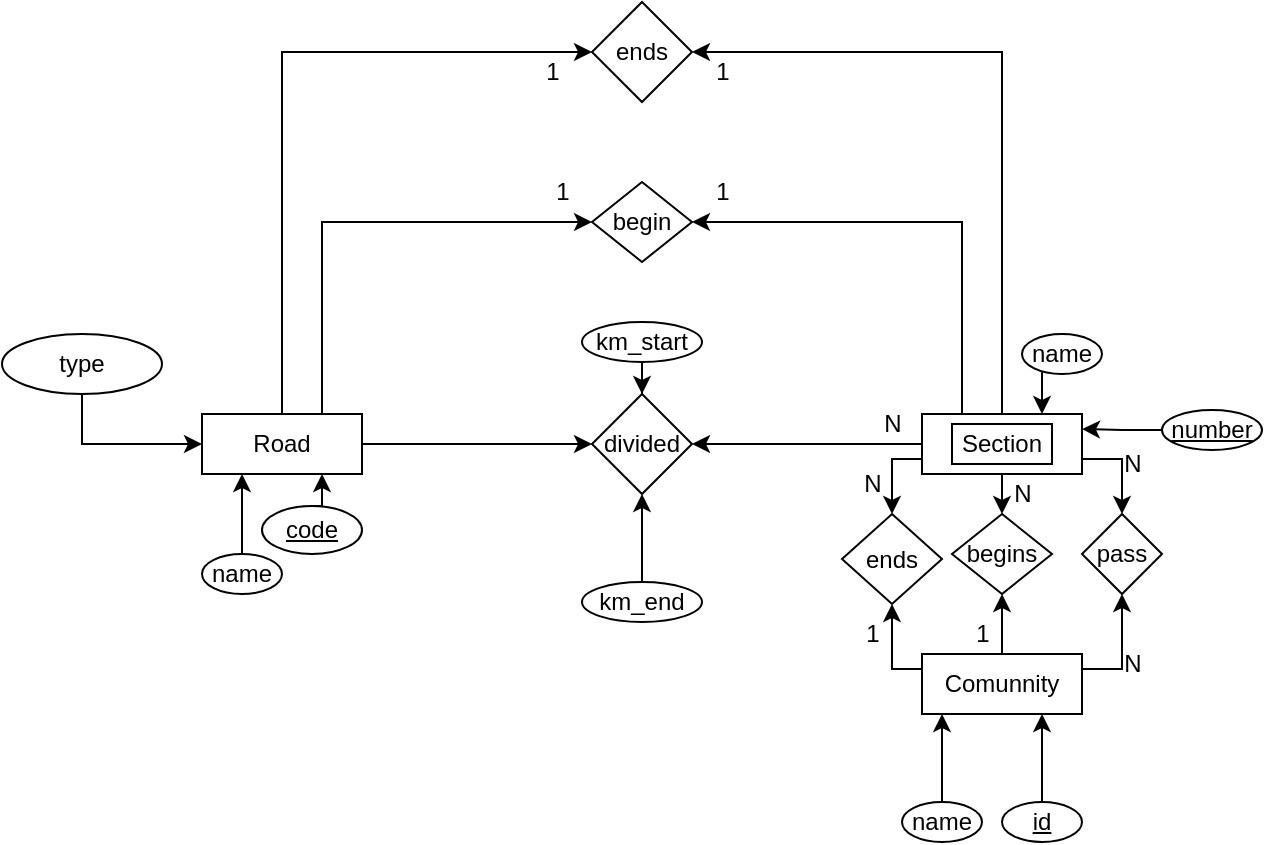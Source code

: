 <mxfile version="20.5.3" type="google"><diagram id="mlWiq9oiPJ7vV2YksQdx" name="Página-1"><mxGraphModel grid="1" page="1" gridSize="10" guides="1" tooltips="1" connect="1" arrows="1" fold="1" pageScale="1" pageWidth="827" pageHeight="1169" math="0" shadow="0"><root><mxCell id="0"/><mxCell id="1" parent="0"/><mxCell id="oEWn_3PZSf3nQLM-WZiJ-3" style="edgeStyle=orthogonalEdgeStyle;rounded=0;orthogonalLoop=1;jettySize=auto;html=1;exitX=0.5;exitY=1;exitDx=0;exitDy=0;entryX=0;entryY=0.5;entryDx=0;entryDy=0;" edge="1" parent="1" source="oEWn_3PZSf3nQLM-WZiJ-2" target="oEWn_3PZSf3nQLM-WZiJ-1"><mxGeometry relative="1" as="geometry"/></mxCell><mxCell id="oEWn_3PZSf3nQLM-WZiJ-7" style="edgeStyle=orthogonalEdgeStyle;rounded=0;orthogonalLoop=1;jettySize=auto;html=1;exitX=1;exitY=0.5;exitDx=0;exitDy=0;entryX=0;entryY=0.5;entryDx=0;entryDy=0;" edge="1" parent="1" source="oEWn_3PZSf3nQLM-WZiJ-1" target="oEWn_3PZSf3nQLM-WZiJ-5"><mxGeometry relative="1" as="geometry"/></mxCell><mxCell id="WtZ6iZ-XwJFknLx5mHNv-29" style="edgeStyle=orthogonalEdgeStyle;rounded=0;orthogonalLoop=1;jettySize=auto;html=1;exitX=0.75;exitY=0;exitDx=0;exitDy=0;entryX=0;entryY=0.5;entryDx=0;entryDy=0;" edge="1" parent="1" source="oEWn_3PZSf3nQLM-WZiJ-1" target="WtZ6iZ-XwJFknLx5mHNv-27"><mxGeometry relative="1" as="geometry"/></mxCell><mxCell id="WtZ6iZ-XwJFknLx5mHNv-32" style="edgeStyle=orthogonalEdgeStyle;rounded=0;orthogonalLoop=1;jettySize=auto;html=1;exitX=0.5;exitY=0;exitDx=0;exitDy=0;entryX=0;entryY=0.5;entryDx=0;entryDy=0;" edge="1" parent="1" source="oEWn_3PZSf3nQLM-WZiJ-1" target="WtZ6iZ-XwJFknLx5mHNv-31"><mxGeometry relative="1" as="geometry"/></mxCell><mxCell id="oEWn_3PZSf3nQLM-WZiJ-1" value="Road" style="whiteSpace=wrap;html=1;" vertex="1" parent="1"><mxGeometry x="210" y="256" width="80" height="30" as="geometry"/></mxCell><mxCell id="oEWn_3PZSf3nQLM-WZiJ-2" value="type" style="ellipse;whiteSpace=wrap;html=1;" vertex="1" parent="1"><mxGeometry x="110" y="216" width="80" height="30" as="geometry"/></mxCell><mxCell id="oEWn_3PZSf3nQLM-WZiJ-8" style="edgeStyle=orthogonalEdgeStyle;rounded=0;orthogonalLoop=1;jettySize=auto;html=1;exitX=0;exitY=0.5;exitDx=0;exitDy=0;entryX=1;entryY=0.5;entryDx=0;entryDy=0;" edge="1" parent="1" source="oEWn_3PZSf3nQLM-WZiJ-4" target="oEWn_3PZSf3nQLM-WZiJ-5"><mxGeometry relative="1" as="geometry"/></mxCell><mxCell id="WtZ6iZ-XwJFknLx5mHNv-6" style="edgeStyle=orthogonalEdgeStyle;rounded=0;orthogonalLoop=1;jettySize=auto;html=1;exitX=0.5;exitY=1;exitDx=0;exitDy=0;entryX=0.5;entryY=0;entryDx=0;entryDy=0;" edge="1" parent="1" source="oEWn_3PZSf3nQLM-WZiJ-4" target="WtZ6iZ-XwJFknLx5mHNv-1"><mxGeometry relative="1" as="geometry"/></mxCell><mxCell id="WtZ6iZ-XwJFknLx5mHNv-11" style="edgeStyle=orthogonalEdgeStyle;rounded=0;orthogonalLoop=1;jettySize=auto;html=1;exitX=0;exitY=0.75;exitDx=0;exitDy=0;entryX=0.5;entryY=0;entryDx=0;entryDy=0;" edge="1" parent="1" source="oEWn_3PZSf3nQLM-WZiJ-4" target="WtZ6iZ-XwJFknLx5mHNv-9"><mxGeometry relative="1" as="geometry"/></mxCell><mxCell id="oEWn_3PZSf3nQLM-WZiJ-4" value="section" style="whiteSpace=wrap;html=1;" vertex="1" parent="1"><mxGeometry x="570" y="256" width="80" height="30" as="geometry"/></mxCell><mxCell id="WtZ6iZ-XwJFknLx5mHNv-22" style="edgeStyle=orthogonalEdgeStyle;rounded=0;orthogonalLoop=1;jettySize=auto;html=1;entryX=0.5;entryY=0;entryDx=0;entryDy=0;" edge="1" parent="1" source="WtZ6iZ-XwJFknLx5mHNv-18" target="oEWn_3PZSf3nQLM-WZiJ-5"><mxGeometry relative="1" as="geometry"/></mxCell><mxCell id="WtZ6iZ-XwJFknLx5mHNv-26" style="edgeStyle=orthogonalEdgeStyle;rounded=0;orthogonalLoop=1;jettySize=auto;html=1;exitX=0.5;exitY=0;exitDx=0;exitDy=0;entryX=0.5;entryY=1;entryDx=0;entryDy=0;" edge="1" parent="1" source="WtZ6iZ-XwJFknLx5mHNv-19" target="oEWn_3PZSf3nQLM-WZiJ-5"><mxGeometry relative="1" as="geometry"/></mxCell><mxCell id="oEWn_3PZSf3nQLM-WZiJ-5" value="divided" style="rhombus;whiteSpace=wrap;html=1;" vertex="1" parent="1"><mxGeometry x="405" y="246" width="50" height="50" as="geometry"/></mxCell><mxCell id="oEWn_3PZSf3nQLM-WZiJ-6" value="Section" style="whiteSpace=wrap;html=1;" vertex="1" parent="1"><mxGeometry x="585" y="261" width="50" height="20" as="geometry"/></mxCell><mxCell id="oEWn_3PZSf3nQLM-WZiJ-10" value="N" style="text;html=1;align=center;verticalAlign=middle;resizable=0;points=[];autosize=1;strokeColor=none;fillColor=none;" vertex="1" parent="1"><mxGeometry x="540" y="246" width="30" height="30" as="geometry"/></mxCell><mxCell id="WtZ6iZ-XwJFknLx5mHNv-10" style="edgeStyle=orthogonalEdgeStyle;rounded=0;orthogonalLoop=1;jettySize=auto;html=1;exitX=0;exitY=0.25;exitDx=0;exitDy=0;entryX=0.5;entryY=1;entryDx=0;entryDy=0;" edge="1" parent="1" source="oEWn_3PZSf3nQLM-WZiJ-12" target="WtZ6iZ-XwJFknLx5mHNv-9"><mxGeometry relative="1" as="geometry"/></mxCell><mxCell id="oEWn_3PZSf3nQLM-WZiJ-12" value="Comunnity" style="whiteSpace=wrap;html=1;" vertex="1" parent="1"><mxGeometry x="570" y="376" width="80" height="30" as="geometry"/></mxCell><mxCell id="WtZ6iZ-XwJFknLx5mHNv-4" style="edgeStyle=orthogonalEdgeStyle;rounded=0;orthogonalLoop=1;jettySize=auto;html=1;exitX=1;exitY=0.75;exitDx=0;exitDy=0;entryX=0.5;entryY=0;entryDx=0;entryDy=0;" edge="1" parent="1" source="oEWn_3PZSf3nQLM-WZiJ-4" target="oEWn_3PZSf3nQLM-WZiJ-13"><mxGeometry relative="1" as="geometry"><Array as="points"><mxPoint x="670" y="279"/></Array></mxGeometry></mxCell><mxCell id="WtZ6iZ-XwJFknLx5mHNv-5" style="edgeStyle=orthogonalEdgeStyle;rounded=0;orthogonalLoop=1;jettySize=auto;html=1;exitX=1;exitY=0.25;exitDx=0;exitDy=0;entryX=0.5;entryY=1;entryDx=0;entryDy=0;" edge="1" parent="1" source="oEWn_3PZSf3nQLM-WZiJ-12" target="oEWn_3PZSf3nQLM-WZiJ-13"><mxGeometry relative="1" as="geometry"/></mxCell><mxCell id="oEWn_3PZSf3nQLM-WZiJ-13" value="pass" style="rhombus;whiteSpace=wrap;html=1;" vertex="1" parent="1"><mxGeometry x="650" y="306" width="40" height="40" as="geometry"/></mxCell><mxCell id="oEWn_3PZSf3nQLM-WZiJ-16" value="N" style="text;html=1;align=center;verticalAlign=middle;resizable=0;points=[];autosize=1;strokeColor=none;fillColor=none;" vertex="1" parent="1"><mxGeometry x="660" y="266" width="30" height="30" as="geometry"/></mxCell><mxCell id="oEWn_3PZSf3nQLM-WZiJ-17" value="N" style="text;html=1;align=center;verticalAlign=middle;resizable=0;points=[];autosize=1;strokeColor=none;fillColor=none;" vertex="1" parent="1"><mxGeometry x="660" y="366" width="30" height="30" as="geometry"/></mxCell><mxCell id="WtZ6iZ-XwJFknLx5mHNv-8" style="edgeStyle=orthogonalEdgeStyle;rounded=0;orthogonalLoop=1;jettySize=auto;html=1;exitX=0.5;exitY=0;exitDx=0;exitDy=0;entryX=0.5;entryY=1;entryDx=0;entryDy=0;" edge="1" parent="1" source="oEWn_3PZSf3nQLM-WZiJ-12" target="WtZ6iZ-XwJFknLx5mHNv-1"><mxGeometry relative="1" as="geometry"/></mxCell><mxCell id="WtZ6iZ-XwJFknLx5mHNv-1" value="begins" style="rhombus;whiteSpace=wrap;html=1;" vertex="1" parent="1"><mxGeometry x="585" y="306" width="50" height="40" as="geometry"/></mxCell><mxCell id="WtZ6iZ-XwJFknLx5mHNv-9" value="ends" style="rhombus;whiteSpace=wrap;html=1;" vertex="1" parent="1"><mxGeometry x="530" y="306" width="50" height="45" as="geometry"/></mxCell><mxCell id="WtZ6iZ-XwJFknLx5mHNv-12" value="N" style="text;html=1;align=center;verticalAlign=middle;resizable=0;points=[];autosize=1;strokeColor=none;fillColor=none;" vertex="1" parent="1"><mxGeometry x="605" y="281" width="30" height="30" as="geometry"/></mxCell><mxCell id="WtZ6iZ-XwJFknLx5mHNv-13" value="N" style="text;html=1;align=center;verticalAlign=middle;resizable=0;points=[];autosize=1;strokeColor=none;fillColor=none;" vertex="1" parent="1"><mxGeometry x="530" y="276" width="30" height="30" as="geometry"/></mxCell><mxCell id="WtZ6iZ-XwJFknLx5mHNv-14" value="1" style="text;html=1;align=center;verticalAlign=middle;resizable=0;points=[];autosize=1;strokeColor=none;fillColor=none;" vertex="1" parent="1"><mxGeometry x="585" y="351" width="30" height="30" as="geometry"/></mxCell><mxCell id="WtZ6iZ-XwJFknLx5mHNv-16" value="1" style="text;html=1;align=center;verticalAlign=middle;resizable=0;points=[];autosize=1;strokeColor=none;fillColor=none;" vertex="1" parent="1"><mxGeometry x="530" y="351" width="30" height="30" as="geometry"/></mxCell><mxCell id="WtZ6iZ-XwJFknLx5mHNv-18" value="km_start" style="ellipse;whiteSpace=wrap;html=1;" vertex="1" parent="1"><mxGeometry x="400" y="210" width="60" height="20" as="geometry"/></mxCell><mxCell id="WtZ6iZ-XwJFknLx5mHNv-19" value="km_end" style="ellipse;whiteSpace=wrap;html=1;" vertex="1" parent="1"><mxGeometry x="400" y="340" width="60" height="20" as="geometry"/></mxCell><mxCell id="WtZ6iZ-XwJFknLx5mHNv-30" style="edgeStyle=orthogonalEdgeStyle;rounded=0;orthogonalLoop=1;jettySize=auto;html=1;exitX=0.25;exitY=0;exitDx=0;exitDy=0;entryX=1;entryY=0.5;entryDx=0;entryDy=0;" edge="1" parent="1" source="oEWn_3PZSf3nQLM-WZiJ-4" target="WtZ6iZ-XwJFknLx5mHNv-27"><mxGeometry relative="1" as="geometry"/></mxCell><mxCell id="WtZ6iZ-XwJFknLx5mHNv-27" value="begin" style="rhombus;whiteSpace=wrap;html=1;" vertex="1" parent="1"><mxGeometry x="405" y="140" width="50" height="40" as="geometry"/></mxCell><mxCell id="WtZ6iZ-XwJFknLx5mHNv-33" style="edgeStyle=orthogonalEdgeStyle;rounded=0;orthogonalLoop=1;jettySize=auto;html=1;exitX=0.5;exitY=0;exitDx=0;exitDy=0;entryX=1;entryY=0.5;entryDx=0;entryDy=0;" edge="1" parent="1" source="oEWn_3PZSf3nQLM-WZiJ-4" target="WtZ6iZ-XwJFknLx5mHNv-31"><mxGeometry relative="1" as="geometry"/></mxCell><mxCell id="WtZ6iZ-XwJFknLx5mHNv-31" value="ends" style="rhombus;whiteSpace=wrap;html=1;" vertex="1" parent="1"><mxGeometry x="405" y="50" width="50" height="50" as="geometry"/></mxCell><mxCell id="WtZ6iZ-XwJFknLx5mHNv-34" value="1" style="text;html=1;align=center;verticalAlign=middle;resizable=0;points=[];autosize=1;strokeColor=none;fillColor=none;" vertex="1" parent="1"><mxGeometry x="455" y="70" width="30" height="30" as="geometry"/></mxCell><mxCell id="WtZ6iZ-XwJFknLx5mHNv-35" value="1" style="text;html=1;align=center;verticalAlign=middle;resizable=0;points=[];autosize=1;strokeColor=none;fillColor=none;" vertex="1" parent="1"><mxGeometry x="370" y="70" width="30" height="30" as="geometry"/></mxCell><mxCell id="WtZ6iZ-XwJFknLx5mHNv-36" value="1" style="text;html=1;align=center;verticalAlign=middle;resizable=0;points=[];autosize=1;strokeColor=none;fillColor=none;" vertex="1" parent="1"><mxGeometry x="455" y="130" width="30" height="30" as="geometry"/></mxCell><mxCell id="WtZ6iZ-XwJFknLx5mHNv-37" value="1" style="text;html=1;align=center;verticalAlign=middle;resizable=0;points=[];autosize=1;strokeColor=none;fillColor=none;" vertex="1" parent="1"><mxGeometry x="375" y="130" width="30" height="30" as="geometry"/></mxCell><mxCell id="WtZ6iZ-XwJFknLx5mHNv-45" style="edgeStyle=orthogonalEdgeStyle;rounded=0;orthogonalLoop=1;jettySize=auto;html=1;exitX=0.5;exitY=0;exitDx=0;exitDy=0;entryX=0.25;entryY=1;entryDx=0;entryDy=0;" edge="1" parent="1" source="WtZ6iZ-XwJFknLx5mHNv-43" target="oEWn_3PZSf3nQLM-WZiJ-1"><mxGeometry relative="1" as="geometry"/></mxCell><mxCell id="WtZ6iZ-XwJFknLx5mHNv-43" value="name" style="ellipse;whiteSpace=wrap;html=1;" vertex="1" parent="1"><mxGeometry x="210" y="326" width="40" height="20" as="geometry"/></mxCell><mxCell id="WtZ6iZ-XwJFknLx5mHNv-47" style="edgeStyle=orthogonalEdgeStyle;rounded=0;orthogonalLoop=1;jettySize=auto;html=1;exitX=0.5;exitY=0;exitDx=0;exitDy=0;entryX=0.75;entryY=1;entryDx=0;entryDy=0;" edge="1" parent="1" source="WtZ6iZ-XwJFknLx5mHNv-46" target="oEWn_3PZSf3nQLM-WZiJ-1"><mxGeometry relative="1" as="geometry"/></mxCell><mxCell id="WtZ6iZ-XwJFknLx5mHNv-46" value="&lt;u&gt;code&lt;/u&gt;" style="ellipse;whiteSpace=wrap;html=1;" vertex="1" parent="1"><mxGeometry x="240" y="302" width="50" height="24" as="geometry"/></mxCell><mxCell id="WtZ6iZ-XwJFknLx5mHNv-49" style="edgeStyle=orthogonalEdgeStyle;rounded=0;orthogonalLoop=1;jettySize=auto;html=1;exitX=0.5;exitY=0;exitDx=0;exitDy=0;entryX=0.125;entryY=1;entryDx=0;entryDy=0;entryPerimeter=0;" edge="1" parent="1" source="WtZ6iZ-XwJFknLx5mHNv-48" target="oEWn_3PZSf3nQLM-WZiJ-12"><mxGeometry relative="1" as="geometry"/></mxCell><mxCell id="WtZ6iZ-XwJFknLx5mHNv-48" value="name" style="ellipse;whiteSpace=wrap;html=1;" vertex="1" parent="1"><mxGeometry x="560" y="450" width="40" height="20" as="geometry"/></mxCell><mxCell id="WtZ6iZ-XwJFknLx5mHNv-51" style="edgeStyle=orthogonalEdgeStyle;rounded=0;orthogonalLoop=1;jettySize=auto;html=1;exitX=0.5;exitY=0;exitDx=0;exitDy=0;entryX=0.75;entryY=1;entryDx=0;entryDy=0;" edge="1" parent="1" source="WtZ6iZ-XwJFknLx5mHNv-50" target="oEWn_3PZSf3nQLM-WZiJ-12"><mxGeometry relative="1" as="geometry"/></mxCell><mxCell id="WtZ6iZ-XwJFknLx5mHNv-50" value="&lt;u&gt;id&lt;/u&gt;" style="ellipse;whiteSpace=wrap;html=1;" vertex="1" parent="1"><mxGeometry x="610" y="450" width="40" height="20" as="geometry"/></mxCell><mxCell id="WtZ6iZ-XwJFknLx5mHNv-53" style="edgeStyle=orthogonalEdgeStyle;rounded=0;orthogonalLoop=1;jettySize=auto;html=1;exitX=0;exitY=1;exitDx=0;exitDy=0;entryX=0.75;entryY=0;entryDx=0;entryDy=0;" edge="1" parent="1" source="WtZ6iZ-XwJFknLx5mHNv-52" target="oEWn_3PZSf3nQLM-WZiJ-4"><mxGeometry relative="1" as="geometry"/></mxCell><mxCell id="WtZ6iZ-XwJFknLx5mHNv-52" value="name" style="ellipse;whiteSpace=wrap;html=1;" vertex="1" parent="1"><mxGeometry x="620" y="216" width="40" height="20" as="geometry"/></mxCell><mxCell id="WtZ6iZ-XwJFknLx5mHNv-57" style="edgeStyle=orthogonalEdgeStyle;rounded=0;orthogonalLoop=1;jettySize=auto;html=1;exitX=0;exitY=0.5;exitDx=0;exitDy=0;entryX=1;entryY=0.25;entryDx=0;entryDy=0;" edge="1" parent="1" source="WtZ6iZ-XwJFknLx5mHNv-55" target="oEWn_3PZSf3nQLM-WZiJ-4"><mxGeometry relative="1" as="geometry"/></mxCell><mxCell id="WtZ6iZ-XwJFknLx5mHNv-55" value="&lt;u&gt;number&lt;/u&gt;" style="ellipse;whiteSpace=wrap;html=1;" vertex="1" parent="1"><mxGeometry x="690" y="254" width="50" height="20" as="geometry"/></mxCell></root></mxGraphModel></diagram></mxfile>